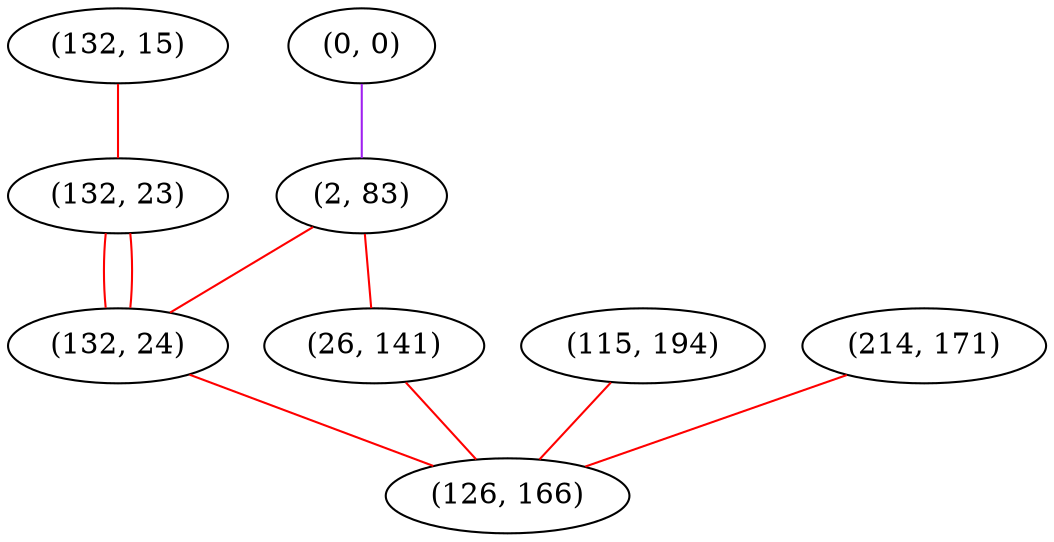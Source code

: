 graph "" {
"(0, 0)";
"(2, 83)";
"(132, 15)";
"(132, 23)";
"(115, 194)";
"(132, 24)";
"(214, 171)";
"(26, 141)";
"(126, 166)";
"(0, 0)" -- "(2, 83)"  [color=purple, key=0, weight=4];
"(2, 83)" -- "(26, 141)"  [color=red, key=0, weight=1];
"(2, 83)" -- "(132, 24)"  [color=red, key=0, weight=1];
"(132, 15)" -- "(132, 23)"  [color=red, key=0, weight=1];
"(132, 23)" -- "(132, 24)"  [color=red, key=0, weight=1];
"(132, 23)" -- "(132, 24)"  [color=red, key=1, weight=1];
"(115, 194)" -- "(126, 166)"  [color=red, key=0, weight=1];
"(132, 24)" -- "(126, 166)"  [color=red, key=0, weight=1];
"(214, 171)" -- "(126, 166)"  [color=red, key=0, weight=1];
"(26, 141)" -- "(126, 166)"  [color=red, key=0, weight=1];
}
